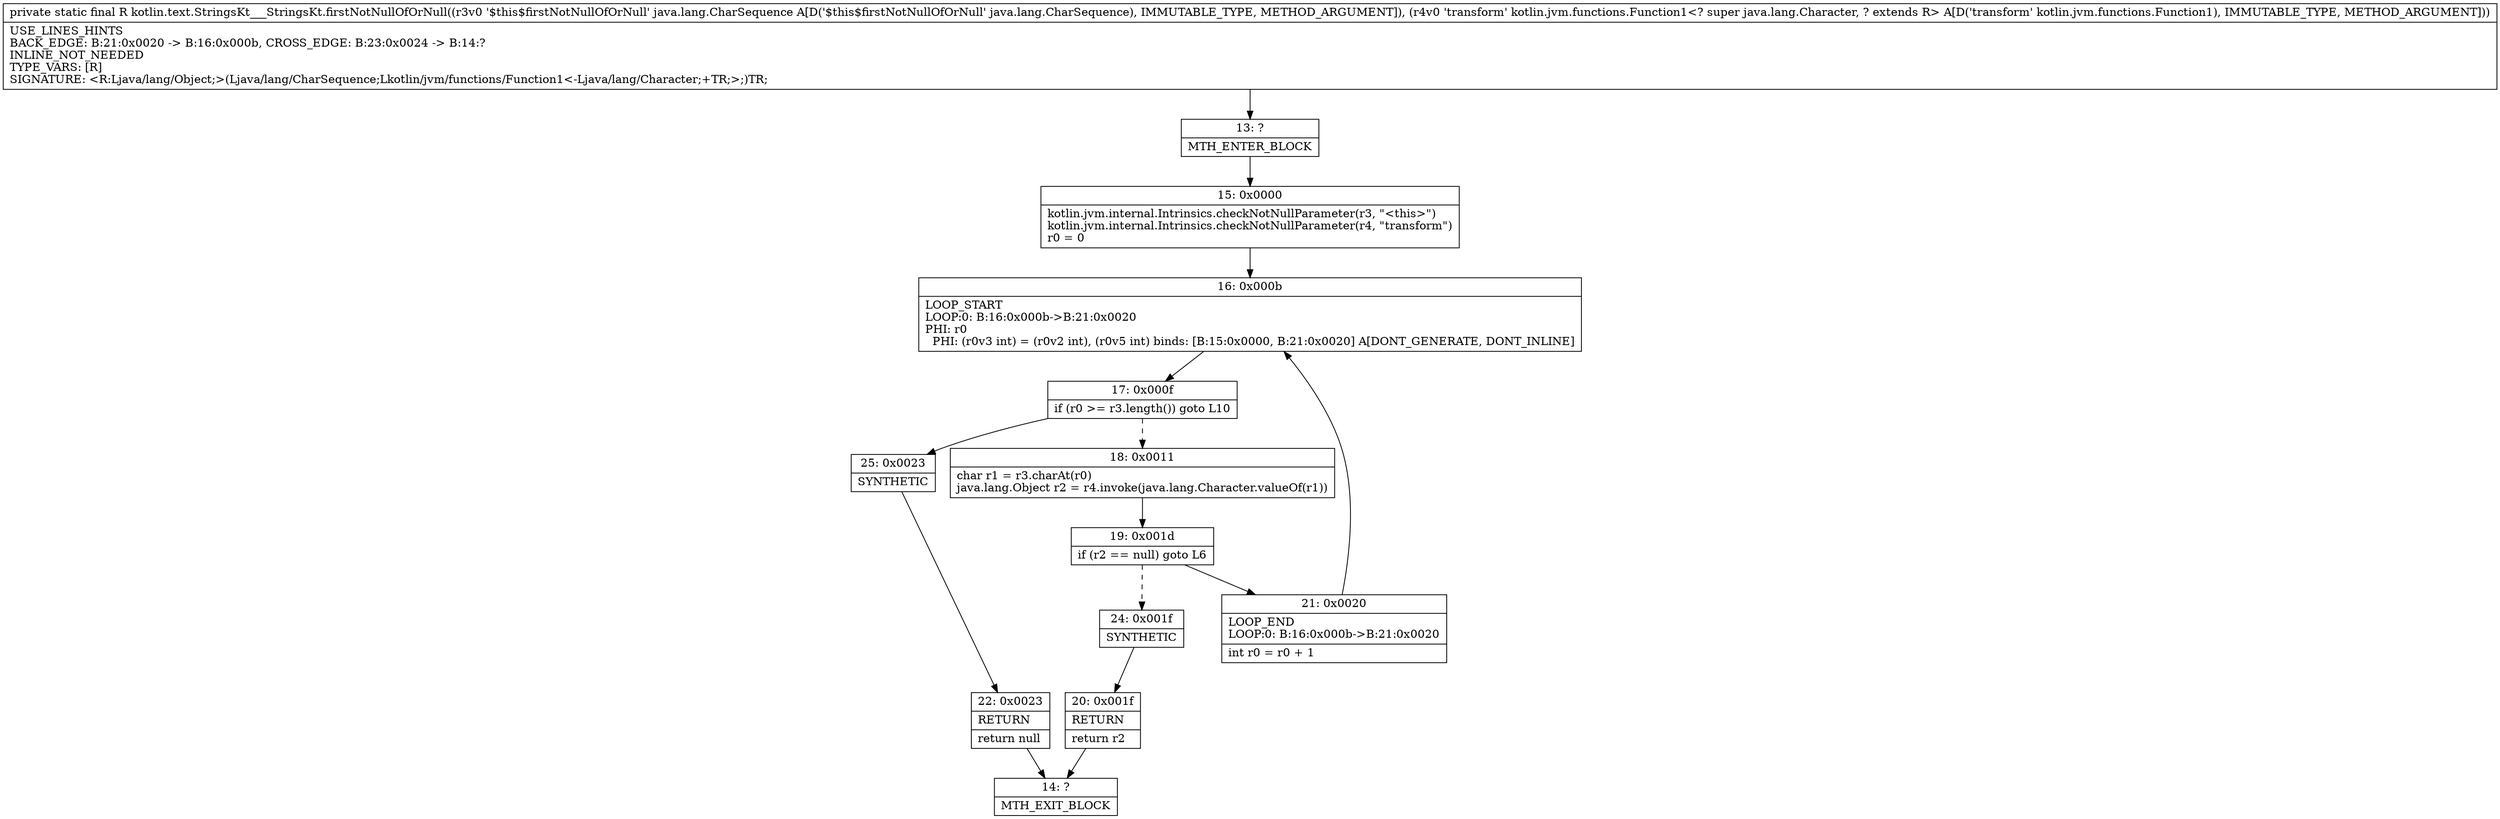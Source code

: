 digraph "CFG forkotlin.text.StringsKt___StringsKt.firstNotNullOfOrNull(Ljava\/lang\/CharSequence;Lkotlin\/jvm\/functions\/Function1;)Ljava\/lang\/Object;" {
Node_13 [shape=record,label="{13\:\ ?|MTH_ENTER_BLOCK\l}"];
Node_15 [shape=record,label="{15\:\ 0x0000|kotlin.jvm.internal.Intrinsics.checkNotNullParameter(r3, \"\<this\>\")\lkotlin.jvm.internal.Intrinsics.checkNotNullParameter(r4, \"transform\")\lr0 = 0\l}"];
Node_16 [shape=record,label="{16\:\ 0x000b|LOOP_START\lLOOP:0: B:16:0x000b\-\>B:21:0x0020\lPHI: r0 \l  PHI: (r0v3 int) = (r0v2 int), (r0v5 int) binds: [B:15:0x0000, B:21:0x0020] A[DONT_GENERATE, DONT_INLINE]\l}"];
Node_17 [shape=record,label="{17\:\ 0x000f|if (r0 \>= r3.length()) goto L10\l}"];
Node_18 [shape=record,label="{18\:\ 0x0011|char r1 = r3.charAt(r0)\ljava.lang.Object r2 = r4.invoke(java.lang.Character.valueOf(r1))\l}"];
Node_19 [shape=record,label="{19\:\ 0x001d|if (r2 == null) goto L6\l}"];
Node_21 [shape=record,label="{21\:\ 0x0020|LOOP_END\lLOOP:0: B:16:0x000b\-\>B:21:0x0020\l|int r0 = r0 + 1\l}"];
Node_24 [shape=record,label="{24\:\ 0x001f|SYNTHETIC\l}"];
Node_20 [shape=record,label="{20\:\ 0x001f|RETURN\l|return r2\l}"];
Node_14 [shape=record,label="{14\:\ ?|MTH_EXIT_BLOCK\l}"];
Node_25 [shape=record,label="{25\:\ 0x0023|SYNTHETIC\l}"];
Node_22 [shape=record,label="{22\:\ 0x0023|RETURN\l|return null\l}"];
MethodNode[shape=record,label="{private static final R kotlin.text.StringsKt___StringsKt.firstNotNullOfOrNull((r3v0 '$this$firstNotNullOfOrNull' java.lang.CharSequence A[D('$this$firstNotNullOfOrNull' java.lang.CharSequence), IMMUTABLE_TYPE, METHOD_ARGUMENT]), (r4v0 'transform' kotlin.jvm.functions.Function1\<? super java.lang.Character, ? extends R\> A[D('transform' kotlin.jvm.functions.Function1), IMMUTABLE_TYPE, METHOD_ARGUMENT]))  | USE_LINES_HINTS\lBACK_EDGE: B:21:0x0020 \-\> B:16:0x000b, CROSS_EDGE: B:23:0x0024 \-\> B:14:?\lINLINE_NOT_NEEDED\lTYPE_VARS: [R]\lSIGNATURE: \<R:Ljava\/lang\/Object;\>(Ljava\/lang\/CharSequence;Lkotlin\/jvm\/functions\/Function1\<\-Ljava\/lang\/Character;+TR;\>;)TR;\l}"];
MethodNode -> Node_13;Node_13 -> Node_15;
Node_15 -> Node_16;
Node_16 -> Node_17;
Node_17 -> Node_18[style=dashed];
Node_17 -> Node_25;
Node_18 -> Node_19;
Node_19 -> Node_21;
Node_19 -> Node_24[style=dashed];
Node_21 -> Node_16;
Node_24 -> Node_20;
Node_20 -> Node_14;
Node_25 -> Node_22;
Node_22 -> Node_14;
}

